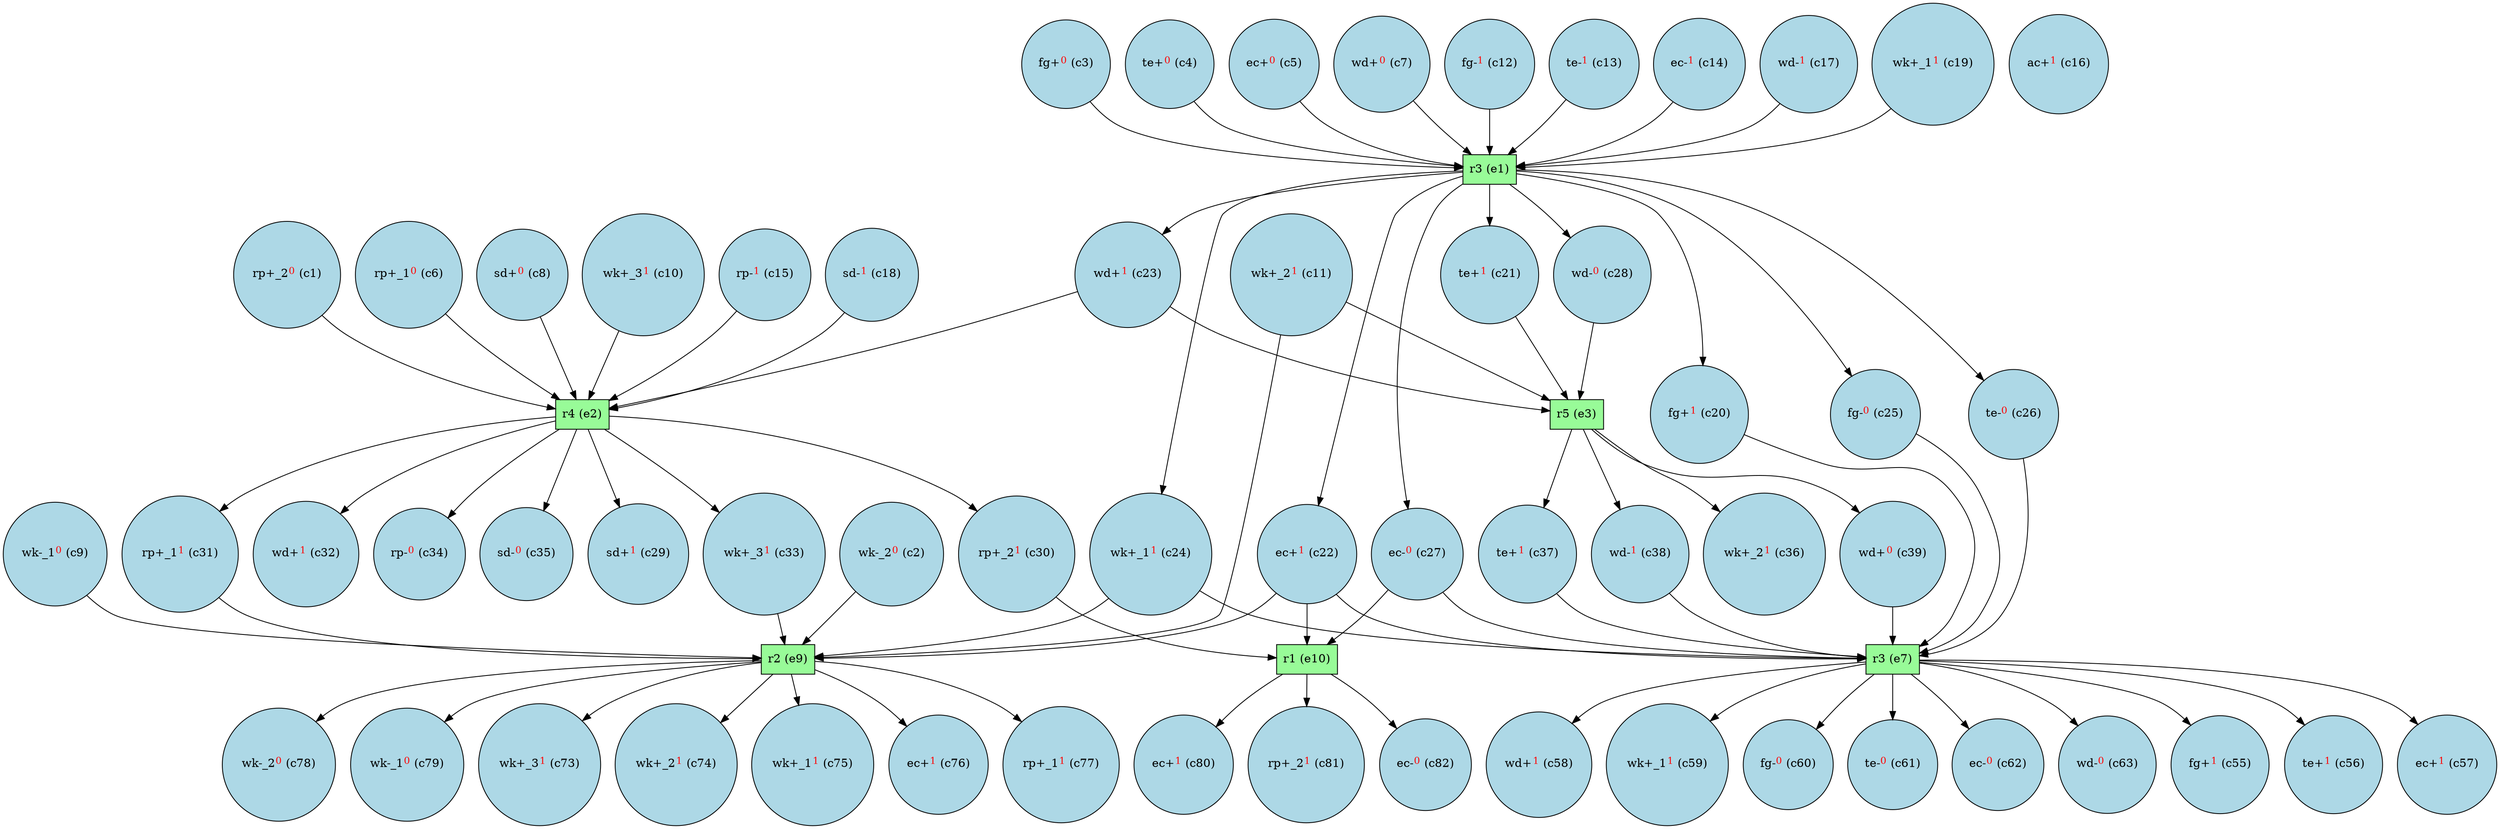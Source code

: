 digraph test {
  c1 -> e2;
  c2 -> e9;
  c3 -> e1;
  c4 -> e1;
  c5 -> e1;
  c6 -> e2;
  c7 -> e1;
  c8 -> e2;
  c9 -> e9;
  c10 -> e2;
  c11 -> e9;
  c11 -> e3;
  c12 -> e1;
  c13 -> e1;
  c14 -> e1;
  c15 -> e2;
  c17 -> e1;
  c18 -> e2;
  c19 -> e1;
  e1 -> c20;
  c20 -> e7;
  e1 -> c21;
  c21 -> e3;
  e1 -> c22;
  c22 -> e7;
  c22 -> e9;
  c22 -> e10;
  e1 -> c23;
  c23 -> e3;
  c23 -> e2;
  e1 -> c24;
  c24 -> e7;
  c24 -> e9;
  e1 -> c25;
  c25 -> e7;
  e1 -> c26;
  c26 -> e7;
  e1 -> c27;
  c27 -> e7;
  c27 -> e10;
  e1 -> c28;
  c28 -> e3;
  e2 -> c29;
  e2 -> c30;
  c30 -> e10;
  e2 -> c31;
  c31 -> e9;
  e2 -> c32;
  e2 -> c33;
  c33 -> e9;
  e2 -> c34;
  e2 -> c35;
  e3 -> c36;
  e3 -> c37;
  c37 -> e7;
  e3 -> c38;
  c38 -> e7;
  e3 -> c39;
  c39 -> e7;
  e7 -> c55;
  e7 -> c56;
  e7 -> c57;
  e7 -> c58;
  e7 -> c59;
  e7 -> c60;
  e7 -> c61;
  e7 -> c62;
  e7 -> c63;
  e9 -> c73;
  e9 -> c74;
  e9 -> c75;
  e9 -> c76;
  e9 -> c77;
  e9 -> c78;
  e9 -> c79;
  e10 -> c80;
  e10 -> c81;
  e10 -> c82;
  c1 [fillcolor=lightblue label= <rp+_2<FONT COLOR="red"><SUP>0</SUP></FONT>&nbsp;(c1)> shape=circle style=filled];
  c2 [fillcolor=lightblue label= <wk-_2<FONT COLOR="red"><SUP>0</SUP></FONT>&nbsp;(c2)> shape=circle style=filled];
  c3 [fillcolor=lightblue label= <fg+<FONT COLOR="red"><SUP>0</SUP></FONT>&nbsp;(c3)> shape=circle style=filled];
  c4 [fillcolor=lightblue label= <te+<FONT COLOR="red"><SUP>0</SUP></FONT>&nbsp;(c4)> shape=circle style=filled];
  c5 [fillcolor=lightblue label= <ec+<FONT COLOR="red"><SUP>0</SUP></FONT>&nbsp;(c5)> shape=circle style=filled];
  c6 [fillcolor=lightblue label= <rp+_1<FONT COLOR="red"><SUP>0</SUP></FONT>&nbsp;(c6)> shape=circle style=filled];
  c7 [fillcolor=lightblue label= <wd+<FONT COLOR="red"><SUP>0</SUP></FONT>&nbsp;(c7)> shape=circle style=filled];
  c8 [fillcolor=lightblue label= <sd+<FONT COLOR="red"><SUP>0</SUP></FONT>&nbsp;(c8)> shape=circle style=filled];
  c9 [fillcolor=lightblue label= <wk-_1<FONT COLOR="red"><SUP>0</SUP></FONT>&nbsp;(c9)> shape=circle style=filled];
  c10 [fillcolor=lightblue label= <wk+_3<FONT COLOR="red"><SUP>1</SUP></FONT>&nbsp;(c10)> shape=circle style=filled];
  c11 [fillcolor=lightblue label= <wk+_2<FONT COLOR="red"><SUP>1</SUP></FONT>&nbsp;(c11)> shape=circle style=filled];
  c12 [fillcolor=lightblue label= <fg-<FONT COLOR="red"><SUP>1</SUP></FONT>&nbsp;(c12)> shape=circle style=filled];
  c13 [fillcolor=lightblue label= <te-<FONT COLOR="red"><SUP>1</SUP></FONT>&nbsp;(c13)> shape=circle style=filled];
  c14 [fillcolor=lightblue label= <ec-<FONT COLOR="red"><SUP>1</SUP></FONT>&nbsp;(c14)> shape=circle style=filled];
  c15 [fillcolor=lightblue label= <rp-<FONT COLOR="red"><SUP>1</SUP></FONT>&nbsp;(c15)> shape=circle style=filled];
  c16 [fillcolor=lightblue label= <ac+<FONT COLOR="red"><SUP>1</SUP></FONT>&nbsp;(c16)> shape=circle style=filled];
  c17 [fillcolor=lightblue label= <wd-<FONT COLOR="red"><SUP>1</SUP></FONT>&nbsp;(c17)> shape=circle style=filled];
  c18 [fillcolor=lightblue label= <sd-<FONT COLOR="red"><SUP>1</SUP></FONT>&nbsp;(c18)> shape=circle style=filled];
  c19 [fillcolor=lightblue label= <wk+_1<FONT COLOR="red"><SUP>1</SUP></FONT>&nbsp;(c19)> shape=circle style=filled];
  c20 [fillcolor=lightblue label= <fg+<FONT COLOR="red"><SUP>1</SUP></FONT>&nbsp;(c20)> shape=circle style=filled];
  c21 [fillcolor=lightblue label= <te+<FONT COLOR="red"><SUP>1</SUP></FONT>&nbsp;(c21)> shape=circle style=filled];
  c22 [fillcolor=lightblue label= <ec+<FONT COLOR="red"><SUP>1</SUP></FONT>&nbsp;(c22)> shape=circle style=filled];
  c23 [fillcolor=lightblue label= <wd+<FONT COLOR="red"><SUP>1</SUP></FONT>&nbsp;(c23)> shape=circle style=filled];
  c24 [fillcolor=lightblue label= <wk+_1<FONT COLOR="red"><SUP>1</SUP></FONT>&nbsp;(c24)> shape=circle style=filled];
  c25 [fillcolor=lightblue label= <fg-<FONT COLOR="red"><SUP>0</SUP></FONT>&nbsp;(c25)> shape=circle style=filled];
  c26 [fillcolor=lightblue label= <te-<FONT COLOR="red"><SUP>0</SUP></FONT>&nbsp;(c26)> shape=circle style=filled];
  c27 [fillcolor=lightblue label= <ec-<FONT COLOR="red"><SUP>0</SUP></FONT>&nbsp;(c27)> shape=circle style=filled];
  c28 [fillcolor=lightblue label= <wd-<FONT COLOR="red"><SUP>0</SUP></FONT>&nbsp;(c28)> shape=circle style=filled];
  c29 [fillcolor=lightblue label= <sd+<FONT COLOR="red"><SUP>1</SUP></FONT>&nbsp;(c29)> shape=circle style=filled];
  c30 [fillcolor=lightblue label= <rp+_2<FONT COLOR="red"><SUP>1</SUP></FONT>&nbsp;(c30)> shape=circle style=filled];
  c31 [fillcolor=lightblue label= <rp+_1<FONT COLOR="red"><SUP>1</SUP></FONT>&nbsp;(c31)> shape=circle style=filled];
  c32 [fillcolor=lightblue label= <wd+<FONT COLOR="red"><SUP>1</SUP></FONT>&nbsp;(c32)> shape=circle style=filled];
  c33 [fillcolor=lightblue label= <wk+_3<FONT COLOR="red"><SUP>1</SUP></FONT>&nbsp;(c33)> shape=circle style=filled];
  c34 [fillcolor=lightblue label= <rp-<FONT COLOR="red"><SUP>0</SUP></FONT>&nbsp;(c34)> shape=circle style=filled];
  c35 [fillcolor=lightblue label= <sd-<FONT COLOR="red"><SUP>0</SUP></FONT>&nbsp;(c35)> shape=circle style=filled];
  c36 [fillcolor=lightblue label= <wk+_2<FONT COLOR="red"><SUP>1</SUP></FONT>&nbsp;(c36)> shape=circle style=filled];
  c37 [fillcolor=lightblue label= <te+<FONT COLOR="red"><SUP>1</SUP></FONT>&nbsp;(c37)> shape=circle style=filled];
  c38 [fillcolor=lightblue label= <wd-<FONT COLOR="red"><SUP>1</SUP></FONT>&nbsp;(c38)> shape=circle style=filled];
  c39 [fillcolor=lightblue label= <wd+<FONT COLOR="red"><SUP>0</SUP></FONT>&nbsp;(c39)> shape=circle style=filled];
  c55 [fillcolor=lightblue label= <fg+<FONT COLOR="red"><SUP>1</SUP></FONT>&nbsp;(c55)> shape=circle style=filled];
  c56 [fillcolor=lightblue label= <te+<FONT COLOR="red"><SUP>1</SUP></FONT>&nbsp;(c56)> shape=circle style=filled];
  c57 [fillcolor=lightblue label= <ec+<FONT COLOR="red"><SUP>1</SUP></FONT>&nbsp;(c57)> shape=circle style=filled];
  c58 [fillcolor=lightblue label= <wd+<FONT COLOR="red"><SUP>1</SUP></FONT>&nbsp;(c58)> shape=circle style=filled];
  c59 [fillcolor=lightblue label= <wk+_1<FONT COLOR="red"><SUP>1</SUP></FONT>&nbsp;(c59)> shape=circle style=filled];
  c60 [fillcolor=lightblue label= <fg-<FONT COLOR="red"><SUP>0</SUP></FONT>&nbsp;(c60)> shape=circle style=filled];
  c61 [fillcolor=lightblue label= <te-<FONT COLOR="red"><SUP>0</SUP></FONT>&nbsp;(c61)> shape=circle style=filled];
  c62 [fillcolor=lightblue label= <ec-<FONT COLOR="red"><SUP>0</SUP></FONT>&nbsp;(c62)> shape=circle style=filled];
  c63 [fillcolor=lightblue label= <wd-<FONT COLOR="red"><SUP>0</SUP></FONT>&nbsp;(c63)> shape=circle style=filled];
  c73 [fillcolor=lightblue label= <wk+_3<FONT COLOR="red"><SUP>1</SUP></FONT>&nbsp;(c73)> shape=circle style=filled];
  c74 [fillcolor=lightblue label= <wk+_2<FONT COLOR="red"><SUP>1</SUP></FONT>&nbsp;(c74)> shape=circle style=filled];
  c75 [fillcolor=lightblue label= <wk+_1<FONT COLOR="red"><SUP>1</SUP></FONT>&nbsp;(c75)> shape=circle style=filled];
  c76 [fillcolor=lightblue label= <ec+<FONT COLOR="red"><SUP>1</SUP></FONT>&nbsp;(c76)> shape=circle style=filled];
  c77 [fillcolor=lightblue label= <rp+_1<FONT COLOR="red"><SUP>1</SUP></FONT>&nbsp;(c77)> shape=circle style=filled];
  c78 [fillcolor=lightblue label= <wk-_2<FONT COLOR="red"><SUP>0</SUP></FONT>&nbsp;(c78)> shape=circle style=filled];
  c79 [fillcolor=lightblue label= <wk-_1<FONT COLOR="red"><SUP>0</SUP></FONT>&nbsp;(c79)> shape=circle style=filled];
  c80 [fillcolor=lightblue label= <ec+<FONT COLOR="red"><SUP>1</SUP></FONT>&nbsp;(c80)> shape=circle style=filled];
  c81 [fillcolor=lightblue label= <rp+_2<FONT COLOR="red"><SUP>1</SUP></FONT>&nbsp;(c81)> shape=circle style=filled];
  c82 [fillcolor=lightblue label= <ec-<FONT COLOR="red"><SUP>0</SUP></FONT>&nbsp;(c82)> shape=circle style=filled];
  e1 [fillcolor=palegreen label="r3 (e1)" shape=box style=filled];
  e2 [fillcolor=palegreen label="r4 (e2)" shape=box style=filled];
  e3 [fillcolor=palegreen label="r5 (e3)" shape=box style=filled];
  e7 [fillcolor=palegreen label="r3 (e7)" shape=box style=filled];
  e9 [fillcolor=palegreen label="r2 (e9)" shape=box style=filled];
  e10 [fillcolor=palegreen label="r1 (e10)" shape=box style=filled];
}
